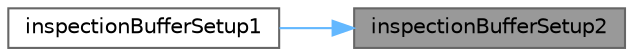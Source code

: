 digraph "inspectionBufferSetup2"
{
 // LATEX_PDF_SIZE
  bgcolor="transparent";
  edge [fontname=Helvetica,fontsize=10,labelfontname=Helvetica,labelfontsize=10];
  node [fontname=Helvetica,fontsize=10,shape=box,height=0.2,width=0.4];
  rankdir="RL";
  Node1 [id="Node000001",label="inspectionBufferSetup2",height=0.2,width=0.4,color="gray40", fillcolor="grey60", style="filled", fontcolor="black",tooltip="检查缓冲区设置 2。"];
  Node1 -> Node2 [id="edge1_Node000001_Node000002",dir="back",color="steelblue1",style="solid",tooltip=" "];
  Node2 [id="Node000002",label="inspectionBufferSetup1",height=0.2,width=0.4,color="grey40", fillcolor="white", style="filled",URL="$class_j_q_http_server_1_1_session.html#a25058db4fba264e7ff6c494a0fb0d65b",tooltip="检查缓冲区设置 1。"];
}
